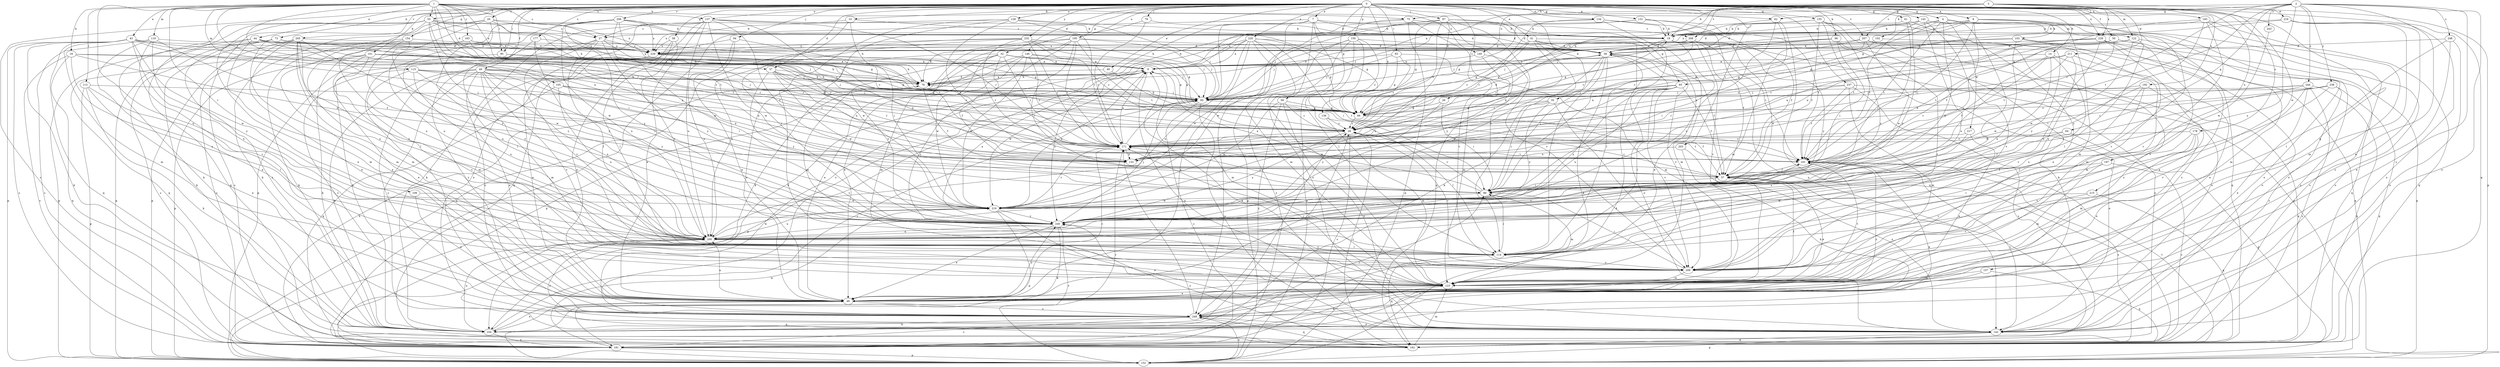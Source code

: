strict digraph  {
0;
1;
2;
3;
4;
7;
8;
9;
10;
14;
18;
19;
20;
26;
27;
28;
32;
35;
37;
38;
40;
41;
43;
44;
48;
49;
50;
55;
57;
58;
59;
61;
62;
64;
65;
66;
73;
75;
76;
79;
83;
85;
86;
87;
94;
95;
98;
101;
102;
103;
104;
105;
106;
113;
114;
115;
119;
122;
123;
128;
131;
133;
134;
136;
137;
140;
142;
145;
146;
150;
152;
154;
155;
157;
162;
163;
171;
177;
178;
181;
191;
192;
193;
195;
197;
200;
203;
205;
206;
207;
208;
209;
211;
215;
216;
217;
219;
220;
228;
229;
232;
237;
238;
240;
243;
244;
248;
249;
0 -> 4  [label=a];
0 -> 7  [label=a];
0 -> 8  [label=a];
0 -> 10  [label=b];
0 -> 14  [label=b];
0 -> 20  [label=c];
0 -> 26  [label=c];
0 -> 32  [label=d];
0 -> 35  [label=d];
0 -> 37  [label=d];
0 -> 40  [label=e];
0 -> 41  [label=e];
0 -> 49  [label=f];
0 -> 50  [label=f];
0 -> 55  [label=f];
0 -> 58  [label=g];
0 -> 59  [label=g];
0 -> 61  [label=g];
0 -> 73  [label=h];
0 -> 79  [label=i];
0 -> 83  [label=i];
0 -> 85  [label=i];
0 -> 87  [label=j];
0 -> 94  [label=j];
0 -> 98  [label=k];
0 -> 101  [label=k];
0 -> 128  [label=n];
0 -> 131  [label=n];
0 -> 134  [label=o];
0 -> 136  [label=o];
0 -> 137  [label=o];
0 -> 145  [label=p];
0 -> 146  [label=p];
0 -> 150  [label=p];
0 -> 152  [label=p];
0 -> 154  [label=q];
0 -> 155  [label=q];
0 -> 157  [label=q];
0 -> 162  [label=q];
0 -> 177  [label=s];
0 -> 178  [label=s];
0 -> 181  [label=s];
0 -> 192  [label=u];
0 -> 193  [label=u];
0 -> 195  [label=u];
0 -> 197  [label=u];
0 -> 203  [label=v];
0 -> 205  [label=v];
0 -> 206  [label=v];
0 -> 207  [label=v];
0 -> 220  [label=x];
0 -> 228  [label=x];
0 -> 232  [label=y];
0 -> 237  [label=y];
1 -> 9  [label=a];
1 -> 18  [label=b];
1 -> 27  [label=c];
1 -> 37  [label=d];
1 -> 43  [label=e];
1 -> 44  [label=e];
1 -> 55  [label=f];
1 -> 62  [label=g];
1 -> 75  [label=h];
1 -> 85  [label=i];
1 -> 105  [label=l];
1 -> 106  [label=l];
1 -> 113  [label=l];
1 -> 115  [label=m];
1 -> 119  [label=m];
1 -> 133  [label=n];
1 -> 137  [label=o];
1 -> 140  [label=o];
1 -> 163  [label=r];
1 -> 171  [label=r];
1 -> 191  [label=t];
1 -> 200  [label=u];
2 -> 48  [label=e];
2 -> 62  [label=g];
2 -> 64  [label=g];
2 -> 140  [label=o];
2 -> 142  [label=o];
2 -> 171  [label=r];
2 -> 191  [label=t];
2 -> 238  [label=y];
2 -> 240  [label=y];
2 -> 243  [label=z];
2 -> 244  [label=z];
2 -> 248  [label=z];
2 -> 249  [label=z];
3 -> 9  [label=a];
3 -> 19  [label=b];
3 -> 75  [label=h];
3 -> 76  [label=h];
3 -> 102  [label=k];
3 -> 122  [label=m];
3 -> 207  [label=v];
3 -> 208  [label=v];
3 -> 211  [label=w];
3 -> 215  [label=w];
3 -> 216  [label=w];
3 -> 228  [label=x];
4 -> 19  [label=b];
4 -> 38  [label=d];
4 -> 65  [label=g];
4 -> 114  [label=l];
4 -> 122  [label=m];
4 -> 181  [label=s];
4 -> 191  [label=t];
4 -> 217  [label=w];
4 -> 219  [label=w];
7 -> 19  [label=b];
7 -> 27  [label=c];
7 -> 65  [label=g];
7 -> 76  [label=h];
7 -> 123  [label=m];
7 -> 142  [label=o];
7 -> 208  [label=v];
7 -> 249  [label=z];
8 -> 19  [label=b];
8 -> 38  [label=d];
8 -> 86  [label=i];
8 -> 95  [label=j];
8 -> 103  [label=k];
8 -> 123  [label=m];
8 -> 191  [label=t];
8 -> 209  [label=v];
9 -> 76  [label=h];
9 -> 123  [label=m];
9 -> 142  [label=o];
9 -> 219  [label=w];
9 -> 240  [label=y];
9 -> 249  [label=z];
10 -> 27  [label=c];
10 -> 66  [label=g];
10 -> 76  [label=h];
10 -> 240  [label=y];
14 -> 9  [label=a];
14 -> 57  [label=f];
14 -> 86  [label=i];
14 -> 123  [label=m];
14 -> 209  [label=v];
14 -> 219  [label=w];
18 -> 9  [label=a];
18 -> 95  [label=j];
18 -> 133  [label=n];
18 -> 162  [label=q];
18 -> 181  [label=s];
18 -> 200  [label=u];
19 -> 38  [label=d];
19 -> 57  [label=f];
19 -> 66  [label=g];
19 -> 86  [label=i];
19 -> 171  [label=r];
19 -> 191  [label=t];
19 -> 209  [label=v];
20 -> 27  [label=c];
20 -> 66  [label=g];
20 -> 104  [label=k];
20 -> 181  [label=s];
20 -> 200  [label=u];
20 -> 229  [label=x];
20 -> 240  [label=y];
26 -> 66  [label=g];
26 -> 86  [label=i];
26 -> 240  [label=y];
27 -> 28  [label=c];
27 -> 66  [label=g];
27 -> 104  [label=k];
27 -> 114  [label=l];
27 -> 209  [label=v];
27 -> 229  [label=x];
27 -> 240  [label=y];
27 -> 249  [label=z];
28 -> 171  [label=r];
28 -> 181  [label=s];
28 -> 191  [label=t];
28 -> 209  [label=v];
28 -> 240  [label=y];
32 -> 9  [label=a];
32 -> 48  [label=e];
32 -> 57  [label=f];
32 -> 66  [label=g];
32 -> 95  [label=j];
32 -> 123  [label=m];
32 -> 171  [label=r];
32 -> 219  [label=w];
32 -> 240  [label=y];
35 -> 66  [label=g];
35 -> 86  [label=i];
35 -> 171  [label=r];
35 -> 209  [label=v];
35 -> 240  [label=y];
37 -> 28  [label=c];
37 -> 66  [label=g];
37 -> 76  [label=h];
37 -> 133  [label=n];
37 -> 191  [label=t];
37 -> 219  [label=w];
37 -> 240  [label=y];
38 -> 9  [label=a];
38 -> 57  [label=f];
38 -> 86  [label=i];
38 -> 104  [label=k];
38 -> 114  [label=l];
38 -> 142  [label=o];
38 -> 209  [label=v];
38 -> 240  [label=y];
40 -> 76  [label=h];
40 -> 191  [label=t];
41 -> 28  [label=c];
41 -> 38  [label=d];
41 -> 48  [label=e];
41 -> 66  [label=g];
41 -> 104  [label=k];
41 -> 114  [label=l];
41 -> 123  [label=m];
41 -> 240  [label=y];
43 -> 38  [label=d];
43 -> 76  [label=h];
43 -> 95  [label=j];
43 -> 104  [label=k];
43 -> 123  [label=m];
43 -> 152  [label=p];
43 -> 162  [label=q];
43 -> 171  [label=r];
43 -> 181  [label=s];
43 -> 200  [label=u];
43 -> 219  [label=w];
44 -> 9  [label=a];
44 -> 123  [label=m];
44 -> 133  [label=n];
44 -> 152  [label=p];
44 -> 171  [label=r];
44 -> 229  [label=x];
44 -> 249  [label=z];
48 -> 28  [label=c];
48 -> 162  [label=q];
48 -> 171  [label=r];
48 -> 200  [label=u];
48 -> 240  [label=y];
48 -> 249  [label=z];
49 -> 48  [label=e];
49 -> 76  [label=h];
49 -> 86  [label=i];
49 -> 95  [label=j];
49 -> 104  [label=k];
49 -> 123  [label=m];
49 -> 133  [label=n];
49 -> 142  [label=o];
49 -> 200  [label=u];
49 -> 209  [label=v];
49 -> 240  [label=y];
49 -> 249  [label=z];
50 -> 38  [label=d];
50 -> 66  [label=g];
50 -> 123  [label=m];
50 -> 133  [label=n];
50 -> 191  [label=t];
50 -> 209  [label=v];
55 -> 19  [label=b];
55 -> 28  [label=c];
55 -> 38  [label=d];
55 -> 48  [label=e];
55 -> 76  [label=h];
55 -> 86  [label=i];
55 -> 104  [label=k];
55 -> 162  [label=q];
55 -> 200  [label=u];
55 -> 219  [label=w];
57 -> 28  [label=c];
57 -> 48  [label=e];
57 -> 86  [label=i];
58 -> 48  [label=e];
58 -> 114  [label=l];
58 -> 200  [label=u];
58 -> 229  [label=x];
59 -> 28  [label=c];
59 -> 66  [label=g];
59 -> 142  [label=o];
59 -> 219  [label=w];
59 -> 249  [label=z];
61 -> 19  [label=b];
61 -> 48  [label=e];
61 -> 86  [label=i];
61 -> 240  [label=y];
62 -> 19  [label=b];
62 -> 123  [label=m];
62 -> 162  [label=q];
62 -> 200  [label=u];
64 -> 57  [label=f];
64 -> 152  [label=p];
64 -> 171  [label=r];
65 -> 28  [label=c];
65 -> 57  [label=f];
65 -> 95  [label=j];
65 -> 114  [label=l];
65 -> 133  [label=n];
65 -> 200  [label=u];
65 -> 209  [label=v];
65 -> 240  [label=y];
66 -> 28  [label=c];
66 -> 38  [label=d];
66 -> 57  [label=f];
73 -> 28  [label=c];
73 -> 104  [label=k];
73 -> 123  [label=m];
73 -> 152  [label=p];
73 -> 171  [label=r];
73 -> 181  [label=s];
73 -> 229  [label=x];
75 -> 19  [label=b];
75 -> 95  [label=j];
75 -> 152  [label=p];
75 -> 209  [label=v];
75 -> 219  [label=w];
76 -> 9  [label=a];
76 -> 57  [label=f];
76 -> 95  [label=j];
79 -> 19  [label=b];
79 -> 171  [label=r];
79 -> 181  [label=s];
83 -> 9  [label=a];
83 -> 28  [label=c];
83 -> 66  [label=g];
83 -> 95  [label=j];
83 -> 123  [label=m];
85 -> 9  [label=a];
85 -> 28  [label=c];
85 -> 240  [label=y];
86 -> 9  [label=a];
86 -> 28  [label=c];
86 -> 123  [label=m];
86 -> 171  [label=r];
86 -> 219  [label=w];
87 -> 9  [label=a];
87 -> 19  [label=b];
87 -> 28  [label=c];
87 -> 38  [label=d];
87 -> 66  [label=g];
87 -> 95  [label=j];
87 -> 162  [label=q];
87 -> 200  [label=u];
87 -> 209  [label=v];
94 -> 48  [label=e];
94 -> 86  [label=i];
94 -> 200  [label=u];
94 -> 229  [label=x];
95 -> 66  [label=g];
95 -> 76  [label=h];
95 -> 142  [label=o];
95 -> 152  [label=p];
95 -> 181  [label=s];
98 -> 28  [label=c];
98 -> 38  [label=d];
98 -> 86  [label=i];
98 -> 95  [label=j];
98 -> 152  [label=p];
98 -> 209  [label=v];
101 -> 9  [label=a];
101 -> 48  [label=e];
101 -> 66  [label=g];
101 -> 76  [label=h];
101 -> 104  [label=k];
101 -> 123  [label=m];
101 -> 152  [label=p];
102 -> 66  [label=g];
102 -> 229  [label=x];
102 -> 240  [label=y];
103 -> 38  [label=d];
103 -> 123  [label=m];
103 -> 133  [label=n];
103 -> 142  [label=o];
103 -> 200  [label=u];
104 -> 28  [label=c];
104 -> 48  [label=e];
104 -> 86  [label=i];
104 -> 95  [label=j];
104 -> 181  [label=s];
104 -> 200  [label=u];
105 -> 28  [label=c];
105 -> 95  [label=j];
105 -> 133  [label=n];
105 -> 162  [label=q];
105 -> 200  [label=u];
106 -> 48  [label=e];
106 -> 219  [label=w];
113 -> 48  [label=e];
113 -> 95  [label=j];
113 -> 104  [label=k];
113 -> 114  [label=l];
113 -> 152  [label=p];
114 -> 86  [label=i];
114 -> 162  [label=q];
114 -> 209  [label=v];
115 -> 66  [label=g];
115 -> 76  [label=h];
115 -> 86  [label=i];
115 -> 95  [label=j];
115 -> 200  [label=u];
115 -> 209  [label=v];
115 -> 249  [label=z];
119 -> 38  [label=d];
119 -> 48  [label=e];
119 -> 57  [label=f];
119 -> 181  [label=s];
119 -> 209  [label=v];
119 -> 240  [label=y];
122 -> 114  [label=l];
122 -> 142  [label=o];
122 -> 191  [label=t];
122 -> 219  [label=w];
122 -> 229  [label=x];
123 -> 48  [label=e];
123 -> 57  [label=f];
123 -> 104  [label=k];
123 -> 171  [label=r];
123 -> 191  [label=t];
128 -> 19  [label=b];
128 -> 95  [label=j];
128 -> 114  [label=l];
128 -> 133  [label=n];
128 -> 171  [label=r];
128 -> 219  [label=w];
128 -> 229  [label=x];
131 -> 19  [label=b];
131 -> 57  [label=f];
131 -> 66  [label=g];
131 -> 76  [label=h];
131 -> 191  [label=t];
133 -> 19  [label=b];
134 -> 9  [label=a];
134 -> 19  [label=b];
134 -> 86  [label=i];
134 -> 142  [label=o];
134 -> 171  [label=r];
136 -> 28  [label=c];
136 -> 114  [label=l];
136 -> 123  [label=m];
137 -> 19  [label=b];
137 -> 48  [label=e];
137 -> 57  [label=f];
137 -> 104  [label=k];
137 -> 142  [label=o];
137 -> 162  [label=q];
137 -> 171  [label=r];
137 -> 191  [label=t];
137 -> 200  [label=u];
137 -> 219  [label=w];
140 -> 9  [label=a];
140 -> 114  [label=l];
140 -> 123  [label=m];
142 -> 9  [label=a];
142 -> 152  [label=p];
142 -> 162  [label=q];
142 -> 191  [label=t];
145 -> 19  [label=b];
145 -> 142  [label=o];
145 -> 181  [label=s];
145 -> 191  [label=t];
145 -> 200  [label=u];
145 -> 209  [label=v];
145 -> 229  [label=x];
146 -> 9  [label=a];
146 -> 48  [label=e];
146 -> 66  [label=g];
146 -> 123  [label=m];
146 -> 152  [label=p];
146 -> 171  [label=r];
146 -> 219  [label=w];
150 -> 28  [label=c];
150 -> 38  [label=d];
150 -> 95  [label=j];
150 -> 114  [label=l];
150 -> 152  [label=p];
150 -> 181  [label=s];
150 -> 219  [label=w];
152 -> 38  [label=d];
152 -> 171  [label=r];
152 -> 249  [label=z];
154 -> 48  [label=e];
154 -> 104  [label=k];
154 -> 200  [label=u];
154 -> 229  [label=x];
154 -> 240  [label=y];
155 -> 19  [label=b];
155 -> 57  [label=f];
155 -> 95  [label=j];
155 -> 104  [label=k];
155 -> 162  [label=q];
155 -> 191  [label=t];
155 -> 240  [label=y];
157 -> 123  [label=m];
157 -> 162  [label=q];
157 -> 249  [label=z];
162 -> 28  [label=c];
162 -> 123  [label=m];
162 -> 191  [label=t];
162 -> 240  [label=y];
163 -> 38  [label=d];
163 -> 76  [label=h];
163 -> 162  [label=q];
163 -> 200  [label=u];
163 -> 229  [label=x];
171 -> 9  [label=a];
171 -> 95  [label=j];
171 -> 133  [label=n];
171 -> 191  [label=t];
177 -> 114  [label=l];
177 -> 171  [label=r];
177 -> 229  [label=x];
177 -> 240  [label=y];
178 -> 48  [label=e];
178 -> 114  [label=l];
178 -> 123  [label=m];
178 -> 171  [label=r];
178 -> 209  [label=v];
181 -> 57  [label=f];
181 -> 76  [label=h];
181 -> 152  [label=p];
181 -> 200  [label=u];
181 -> 219  [label=w];
191 -> 57  [label=f];
191 -> 104  [label=k];
191 -> 181  [label=s];
191 -> 249  [label=z];
192 -> 95  [label=j];
192 -> 114  [label=l];
192 -> 162  [label=q];
192 -> 191  [label=t];
192 -> 200  [label=u];
193 -> 19  [label=b];
193 -> 57  [label=f];
193 -> 142  [label=o];
193 -> 162  [label=q];
193 -> 209  [label=v];
193 -> 240  [label=y];
195 -> 38  [label=d];
195 -> 48  [label=e];
195 -> 76  [label=h];
195 -> 86  [label=i];
195 -> 95  [label=j];
195 -> 104  [label=k];
195 -> 171  [label=r];
195 -> 191  [label=t];
195 -> 209  [label=v];
197 -> 57  [label=f];
197 -> 123  [label=m];
197 -> 181  [label=s];
197 -> 209  [label=v];
200 -> 114  [label=l];
200 -> 142  [label=o];
200 -> 191  [label=t];
200 -> 219  [label=w];
203 -> 104  [label=k];
203 -> 133  [label=n];
203 -> 142  [label=o];
205 -> 48  [label=e];
205 -> 114  [label=l];
205 -> 123  [label=m];
205 -> 152  [label=p];
205 -> 181  [label=s];
205 -> 200  [label=u];
205 -> 219  [label=w];
205 -> 229  [label=x];
206 -> 19  [label=b];
206 -> 38  [label=d];
206 -> 95  [label=j];
206 -> 152  [label=p];
206 -> 200  [label=u];
206 -> 219  [label=w];
206 -> 229  [label=x];
206 -> 240  [label=y];
206 -> 249  [label=z];
207 -> 28  [label=c];
207 -> 133  [label=n];
207 -> 142  [label=o];
207 -> 152  [label=p];
207 -> 219  [label=w];
207 -> 229  [label=x];
207 -> 249  [label=z];
208 -> 66  [label=g];
208 -> 95  [label=j];
208 -> 181  [label=s];
208 -> 219  [label=w];
208 -> 229  [label=x];
208 -> 240  [label=y];
209 -> 86  [label=i];
209 -> 123  [label=m];
209 -> 240  [label=y];
211 -> 9  [label=a];
211 -> 28  [label=c];
211 -> 48  [label=e];
211 -> 133  [label=n];
211 -> 240  [label=y];
215 -> 162  [label=q];
215 -> 209  [label=v];
215 -> 219  [label=w];
216 -> 19  [label=b];
216 -> 66  [label=g];
216 -> 123  [label=m];
216 -> 142  [label=o];
216 -> 249  [label=z];
217 -> 48  [label=e];
217 -> 171  [label=r];
217 -> 200  [label=u];
219 -> 9  [label=a];
219 -> 142  [label=o];
219 -> 152  [label=p];
219 -> 171  [label=r];
219 -> 200  [label=u];
219 -> 240  [label=y];
220 -> 9  [label=a];
220 -> 38  [label=d];
220 -> 48  [label=e];
220 -> 66  [label=g];
220 -> 86  [label=i];
220 -> 104  [label=k];
220 -> 123  [label=m];
220 -> 152  [label=p];
220 -> 200  [label=u];
220 -> 249  [label=z];
228 -> 38  [label=d];
228 -> 48  [label=e];
228 -> 133  [label=n];
228 -> 152  [label=p];
228 -> 162  [label=q];
228 -> 171  [label=r];
228 -> 200  [label=u];
228 -> 249  [label=z];
229 -> 9  [label=a];
229 -> 48  [label=e];
229 -> 76  [label=h];
229 -> 133  [label=n];
229 -> 249  [label=z];
232 -> 28  [label=c];
232 -> 66  [label=g];
232 -> 95  [label=j];
232 -> 152  [label=p];
232 -> 171  [label=r];
232 -> 191  [label=t];
232 -> 200  [label=u];
232 -> 229  [label=x];
237 -> 95  [label=j];
237 -> 123  [label=m];
237 -> 142  [label=o];
237 -> 171  [label=r];
237 -> 181  [label=s];
237 -> 191  [label=t];
238 -> 28  [label=c];
238 -> 95  [label=j];
238 -> 114  [label=l];
238 -> 162  [label=q];
238 -> 171  [label=r];
238 -> 249  [label=z];
240 -> 9  [label=a];
240 -> 48  [label=e];
240 -> 95  [label=j];
240 -> 104  [label=k];
240 -> 181  [label=s];
240 -> 200  [label=u];
243 -> 219  [label=w];
244 -> 48  [label=e];
244 -> 86  [label=i];
244 -> 95  [label=j];
244 -> 162  [label=q];
244 -> 171  [label=r];
244 -> 181  [label=s];
244 -> 209  [label=v];
248 -> 38  [label=d];
248 -> 48  [label=e];
248 -> 114  [label=l];
248 -> 142  [label=o];
249 -> 104  [label=k];
249 -> 142  [label=o];
249 -> 162  [label=q];
249 -> 171  [label=r];
249 -> 181  [label=s];
}
